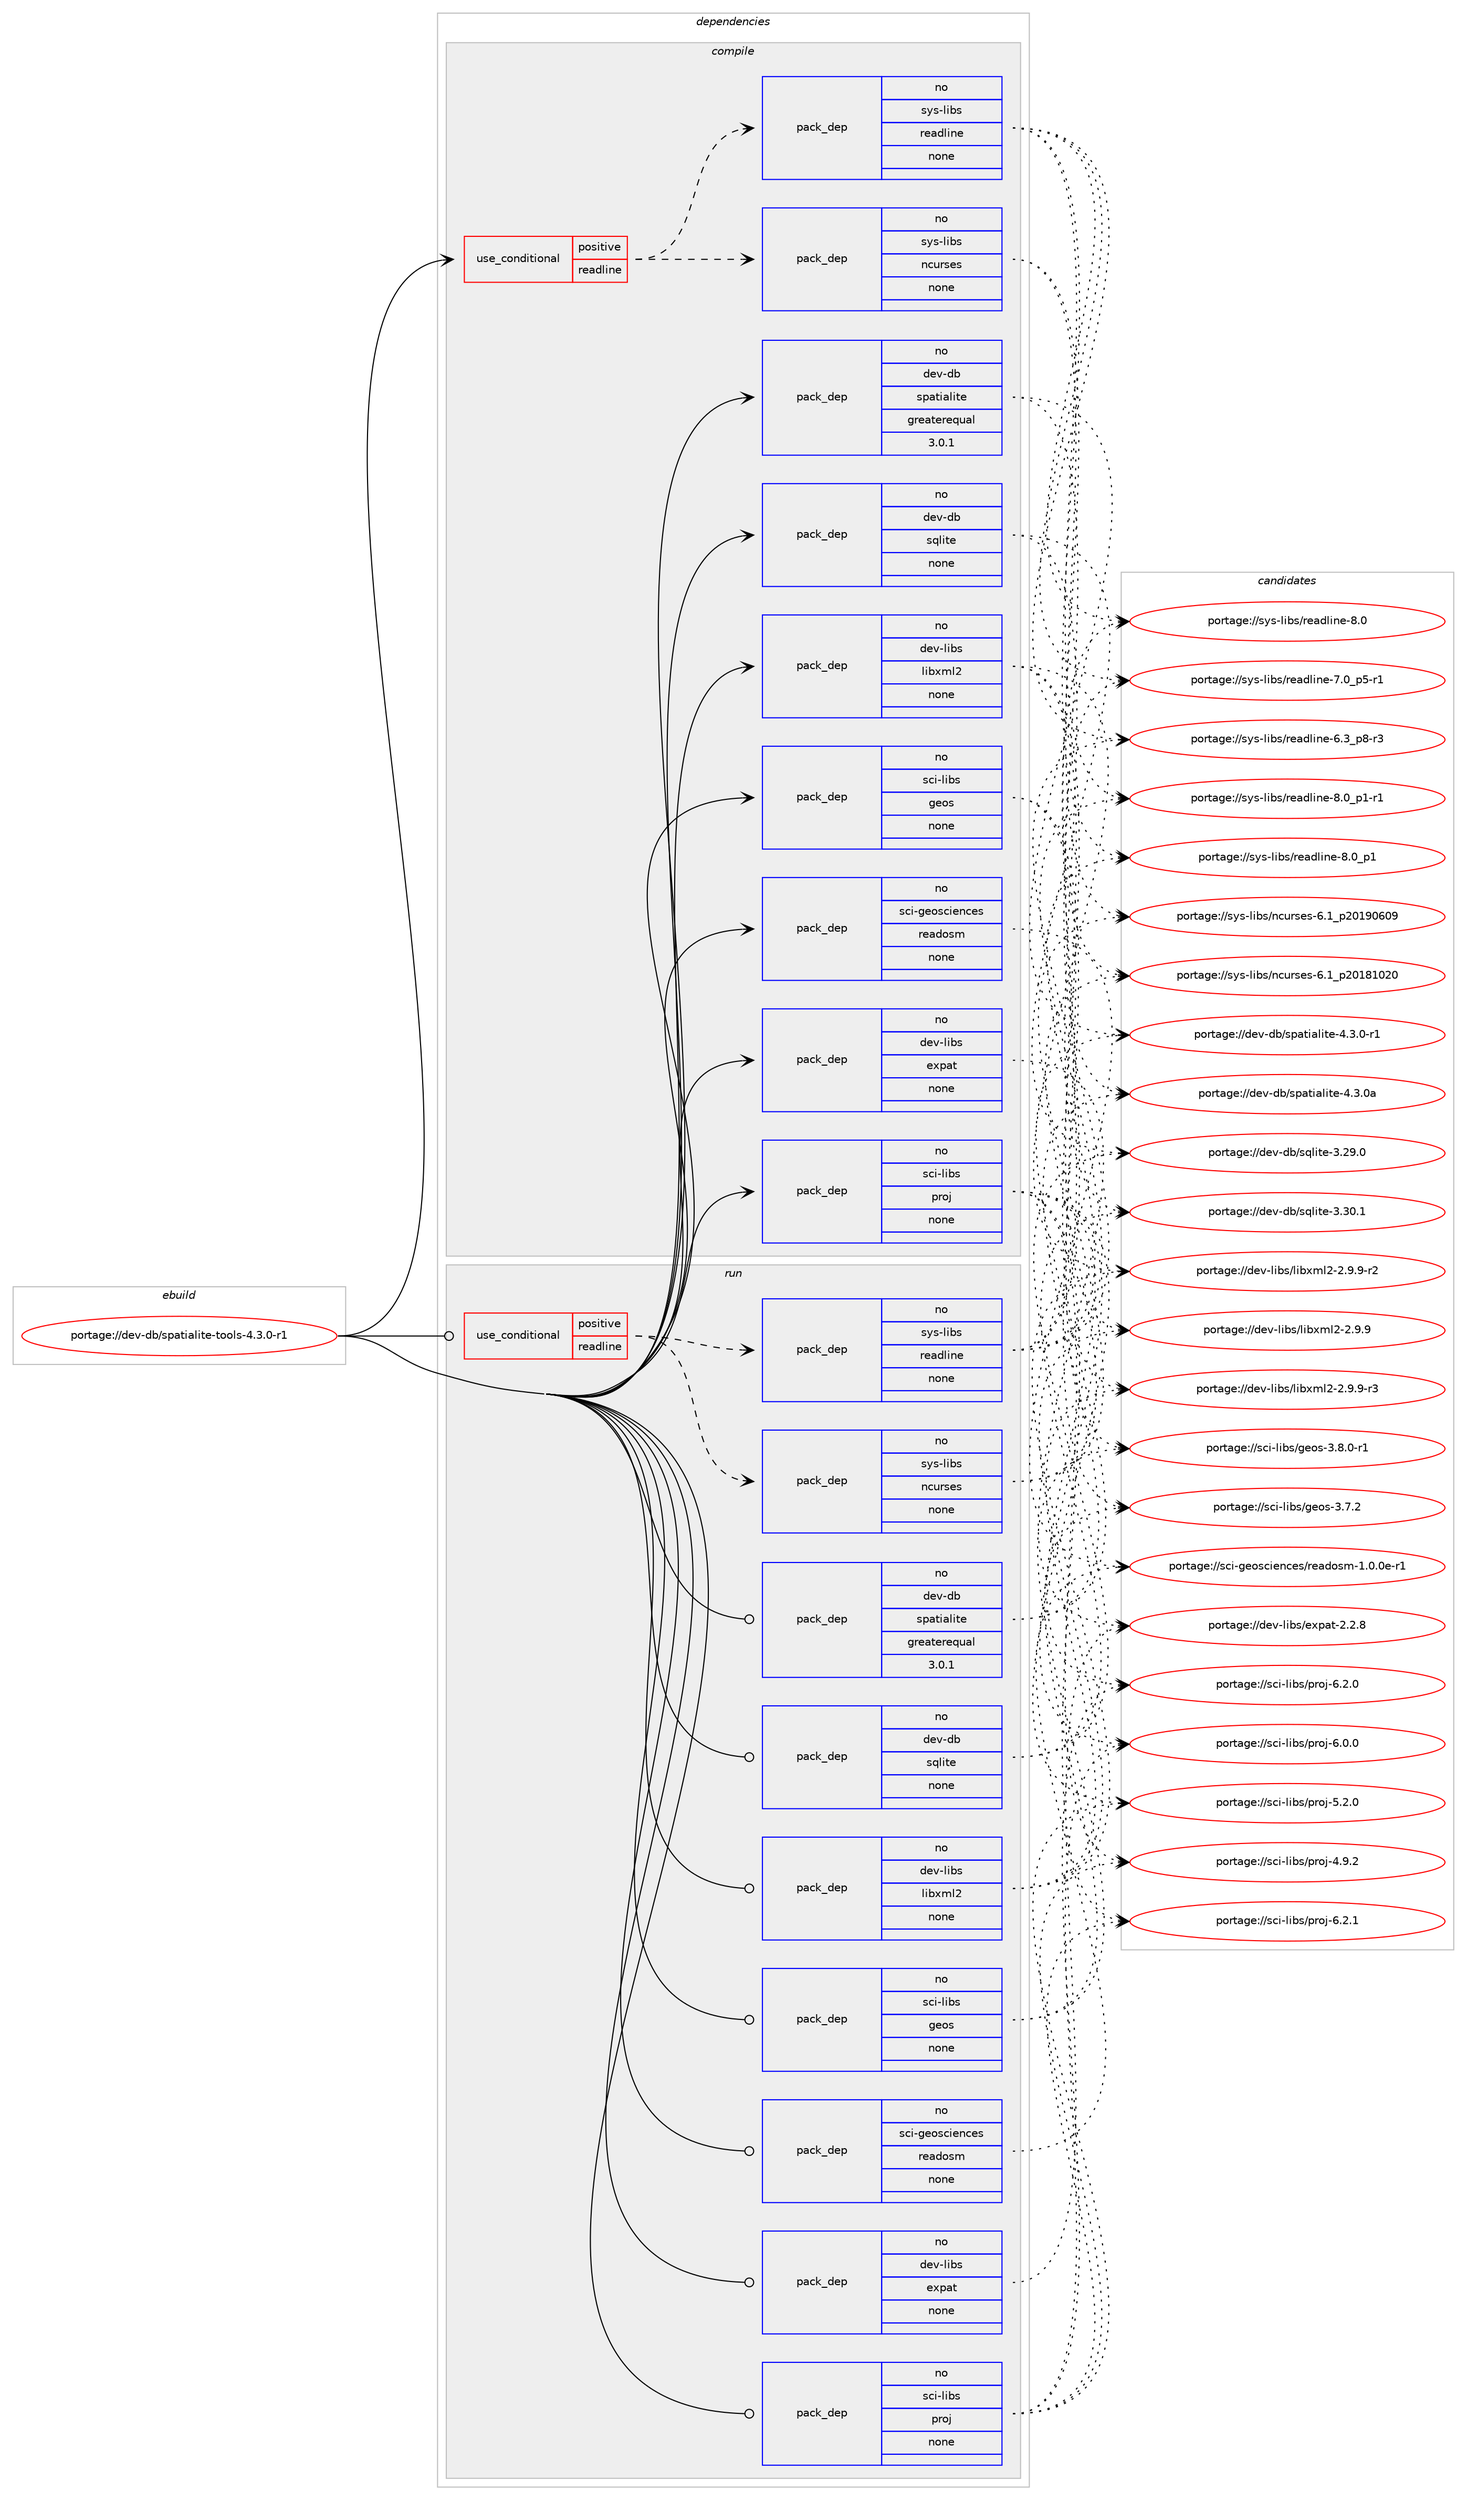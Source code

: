 digraph prolog {

# *************
# Graph options
# *************

newrank=true;
concentrate=true;
compound=true;
graph [rankdir=LR,fontname=Helvetica,fontsize=10,ranksep=1.5];#, ranksep=2.5, nodesep=0.2];
edge  [arrowhead=vee];
node  [fontname=Helvetica,fontsize=10];

# **********
# The ebuild
# **********

subgraph cluster_leftcol {
color=gray;
label=<<i>ebuild</i>>;
id [label="portage://dev-db/spatialite-tools-4.3.0-r1", color=red, width=4, href="../dev-db/spatialite-tools-4.3.0-r1.svg"];
}

# ****************
# The dependencies
# ****************

subgraph cluster_midcol {
color=gray;
label=<<i>dependencies</i>>;
subgraph cluster_compile {
fillcolor="#eeeeee";
style=filled;
label=<<i>compile</i>>;
subgraph cond135858 {
dependency576763 [label=<<TABLE BORDER="0" CELLBORDER="1" CELLSPACING="0" CELLPADDING="4"><TR><TD ROWSPAN="3" CELLPADDING="10">use_conditional</TD></TR><TR><TD>positive</TD></TR><TR><TD>readline</TD></TR></TABLE>>, shape=none, color=red];
subgraph pack433727 {
dependency576764 [label=<<TABLE BORDER="0" CELLBORDER="1" CELLSPACING="0" CELLPADDING="4" WIDTH="220"><TR><TD ROWSPAN="6" CELLPADDING="30">pack_dep</TD></TR><TR><TD WIDTH="110">no</TD></TR><TR><TD>sys-libs</TD></TR><TR><TD>ncurses</TD></TR><TR><TD>none</TD></TR><TR><TD></TD></TR></TABLE>>, shape=none, color=blue];
}
dependency576763:e -> dependency576764:w [weight=20,style="dashed",arrowhead="vee"];
subgraph pack433728 {
dependency576765 [label=<<TABLE BORDER="0" CELLBORDER="1" CELLSPACING="0" CELLPADDING="4" WIDTH="220"><TR><TD ROWSPAN="6" CELLPADDING="30">pack_dep</TD></TR><TR><TD WIDTH="110">no</TD></TR><TR><TD>sys-libs</TD></TR><TR><TD>readline</TD></TR><TR><TD>none</TD></TR><TR><TD></TD></TR></TABLE>>, shape=none, color=blue];
}
dependency576763:e -> dependency576765:w [weight=20,style="dashed",arrowhead="vee"];
}
id:e -> dependency576763:w [weight=20,style="solid",arrowhead="vee"];
subgraph pack433729 {
dependency576766 [label=<<TABLE BORDER="0" CELLBORDER="1" CELLSPACING="0" CELLPADDING="4" WIDTH="220"><TR><TD ROWSPAN="6" CELLPADDING="30">pack_dep</TD></TR><TR><TD WIDTH="110">no</TD></TR><TR><TD>dev-db</TD></TR><TR><TD>spatialite</TD></TR><TR><TD>greaterequal</TD></TR><TR><TD>3.0.1</TD></TR></TABLE>>, shape=none, color=blue];
}
id:e -> dependency576766:w [weight=20,style="solid",arrowhead="vee"];
subgraph pack433730 {
dependency576767 [label=<<TABLE BORDER="0" CELLBORDER="1" CELLSPACING="0" CELLPADDING="4" WIDTH="220"><TR><TD ROWSPAN="6" CELLPADDING="30">pack_dep</TD></TR><TR><TD WIDTH="110">no</TD></TR><TR><TD>dev-db</TD></TR><TR><TD>sqlite</TD></TR><TR><TD>none</TD></TR><TR><TD></TD></TR></TABLE>>, shape=none, color=blue];
}
id:e -> dependency576767:w [weight=20,style="solid",arrowhead="vee"];
subgraph pack433731 {
dependency576768 [label=<<TABLE BORDER="0" CELLBORDER="1" CELLSPACING="0" CELLPADDING="4" WIDTH="220"><TR><TD ROWSPAN="6" CELLPADDING="30">pack_dep</TD></TR><TR><TD WIDTH="110">no</TD></TR><TR><TD>dev-libs</TD></TR><TR><TD>expat</TD></TR><TR><TD>none</TD></TR><TR><TD></TD></TR></TABLE>>, shape=none, color=blue];
}
id:e -> dependency576768:w [weight=20,style="solid",arrowhead="vee"];
subgraph pack433732 {
dependency576769 [label=<<TABLE BORDER="0" CELLBORDER="1" CELLSPACING="0" CELLPADDING="4" WIDTH="220"><TR><TD ROWSPAN="6" CELLPADDING="30">pack_dep</TD></TR><TR><TD WIDTH="110">no</TD></TR><TR><TD>dev-libs</TD></TR><TR><TD>libxml2</TD></TR><TR><TD>none</TD></TR><TR><TD></TD></TR></TABLE>>, shape=none, color=blue];
}
id:e -> dependency576769:w [weight=20,style="solid",arrowhead="vee"];
subgraph pack433733 {
dependency576770 [label=<<TABLE BORDER="0" CELLBORDER="1" CELLSPACING="0" CELLPADDING="4" WIDTH="220"><TR><TD ROWSPAN="6" CELLPADDING="30">pack_dep</TD></TR><TR><TD WIDTH="110">no</TD></TR><TR><TD>sci-geosciences</TD></TR><TR><TD>readosm</TD></TR><TR><TD>none</TD></TR><TR><TD></TD></TR></TABLE>>, shape=none, color=blue];
}
id:e -> dependency576770:w [weight=20,style="solid",arrowhead="vee"];
subgraph pack433734 {
dependency576771 [label=<<TABLE BORDER="0" CELLBORDER="1" CELLSPACING="0" CELLPADDING="4" WIDTH="220"><TR><TD ROWSPAN="6" CELLPADDING="30">pack_dep</TD></TR><TR><TD WIDTH="110">no</TD></TR><TR><TD>sci-libs</TD></TR><TR><TD>geos</TD></TR><TR><TD>none</TD></TR><TR><TD></TD></TR></TABLE>>, shape=none, color=blue];
}
id:e -> dependency576771:w [weight=20,style="solid",arrowhead="vee"];
subgraph pack433735 {
dependency576772 [label=<<TABLE BORDER="0" CELLBORDER="1" CELLSPACING="0" CELLPADDING="4" WIDTH="220"><TR><TD ROWSPAN="6" CELLPADDING="30">pack_dep</TD></TR><TR><TD WIDTH="110">no</TD></TR><TR><TD>sci-libs</TD></TR><TR><TD>proj</TD></TR><TR><TD>none</TD></TR><TR><TD></TD></TR></TABLE>>, shape=none, color=blue];
}
id:e -> dependency576772:w [weight=20,style="solid",arrowhead="vee"];
}
subgraph cluster_compileandrun {
fillcolor="#eeeeee";
style=filled;
label=<<i>compile and run</i>>;
}
subgraph cluster_run {
fillcolor="#eeeeee";
style=filled;
label=<<i>run</i>>;
subgraph cond135859 {
dependency576773 [label=<<TABLE BORDER="0" CELLBORDER="1" CELLSPACING="0" CELLPADDING="4"><TR><TD ROWSPAN="3" CELLPADDING="10">use_conditional</TD></TR><TR><TD>positive</TD></TR><TR><TD>readline</TD></TR></TABLE>>, shape=none, color=red];
subgraph pack433736 {
dependency576774 [label=<<TABLE BORDER="0" CELLBORDER="1" CELLSPACING="0" CELLPADDING="4" WIDTH="220"><TR><TD ROWSPAN="6" CELLPADDING="30">pack_dep</TD></TR><TR><TD WIDTH="110">no</TD></TR><TR><TD>sys-libs</TD></TR><TR><TD>ncurses</TD></TR><TR><TD>none</TD></TR><TR><TD></TD></TR></TABLE>>, shape=none, color=blue];
}
dependency576773:e -> dependency576774:w [weight=20,style="dashed",arrowhead="vee"];
subgraph pack433737 {
dependency576775 [label=<<TABLE BORDER="0" CELLBORDER="1" CELLSPACING="0" CELLPADDING="4" WIDTH="220"><TR><TD ROWSPAN="6" CELLPADDING="30">pack_dep</TD></TR><TR><TD WIDTH="110">no</TD></TR><TR><TD>sys-libs</TD></TR><TR><TD>readline</TD></TR><TR><TD>none</TD></TR><TR><TD></TD></TR></TABLE>>, shape=none, color=blue];
}
dependency576773:e -> dependency576775:w [weight=20,style="dashed",arrowhead="vee"];
}
id:e -> dependency576773:w [weight=20,style="solid",arrowhead="odot"];
subgraph pack433738 {
dependency576776 [label=<<TABLE BORDER="0" CELLBORDER="1" CELLSPACING="0" CELLPADDING="4" WIDTH="220"><TR><TD ROWSPAN="6" CELLPADDING="30">pack_dep</TD></TR><TR><TD WIDTH="110">no</TD></TR><TR><TD>dev-db</TD></TR><TR><TD>spatialite</TD></TR><TR><TD>greaterequal</TD></TR><TR><TD>3.0.1</TD></TR></TABLE>>, shape=none, color=blue];
}
id:e -> dependency576776:w [weight=20,style="solid",arrowhead="odot"];
subgraph pack433739 {
dependency576777 [label=<<TABLE BORDER="0" CELLBORDER="1" CELLSPACING="0" CELLPADDING="4" WIDTH="220"><TR><TD ROWSPAN="6" CELLPADDING="30">pack_dep</TD></TR><TR><TD WIDTH="110">no</TD></TR><TR><TD>dev-db</TD></TR><TR><TD>sqlite</TD></TR><TR><TD>none</TD></TR><TR><TD></TD></TR></TABLE>>, shape=none, color=blue];
}
id:e -> dependency576777:w [weight=20,style="solid",arrowhead="odot"];
subgraph pack433740 {
dependency576778 [label=<<TABLE BORDER="0" CELLBORDER="1" CELLSPACING="0" CELLPADDING="4" WIDTH="220"><TR><TD ROWSPAN="6" CELLPADDING="30">pack_dep</TD></TR><TR><TD WIDTH="110">no</TD></TR><TR><TD>dev-libs</TD></TR><TR><TD>expat</TD></TR><TR><TD>none</TD></TR><TR><TD></TD></TR></TABLE>>, shape=none, color=blue];
}
id:e -> dependency576778:w [weight=20,style="solid",arrowhead="odot"];
subgraph pack433741 {
dependency576779 [label=<<TABLE BORDER="0" CELLBORDER="1" CELLSPACING="0" CELLPADDING="4" WIDTH="220"><TR><TD ROWSPAN="6" CELLPADDING="30">pack_dep</TD></TR><TR><TD WIDTH="110">no</TD></TR><TR><TD>dev-libs</TD></TR><TR><TD>libxml2</TD></TR><TR><TD>none</TD></TR><TR><TD></TD></TR></TABLE>>, shape=none, color=blue];
}
id:e -> dependency576779:w [weight=20,style="solid",arrowhead="odot"];
subgraph pack433742 {
dependency576780 [label=<<TABLE BORDER="0" CELLBORDER="1" CELLSPACING="0" CELLPADDING="4" WIDTH="220"><TR><TD ROWSPAN="6" CELLPADDING="30">pack_dep</TD></TR><TR><TD WIDTH="110">no</TD></TR><TR><TD>sci-geosciences</TD></TR><TR><TD>readosm</TD></TR><TR><TD>none</TD></TR><TR><TD></TD></TR></TABLE>>, shape=none, color=blue];
}
id:e -> dependency576780:w [weight=20,style="solid",arrowhead="odot"];
subgraph pack433743 {
dependency576781 [label=<<TABLE BORDER="0" CELLBORDER="1" CELLSPACING="0" CELLPADDING="4" WIDTH="220"><TR><TD ROWSPAN="6" CELLPADDING="30">pack_dep</TD></TR><TR><TD WIDTH="110">no</TD></TR><TR><TD>sci-libs</TD></TR><TR><TD>geos</TD></TR><TR><TD>none</TD></TR><TR><TD></TD></TR></TABLE>>, shape=none, color=blue];
}
id:e -> dependency576781:w [weight=20,style="solid",arrowhead="odot"];
subgraph pack433744 {
dependency576782 [label=<<TABLE BORDER="0" CELLBORDER="1" CELLSPACING="0" CELLPADDING="4" WIDTH="220"><TR><TD ROWSPAN="6" CELLPADDING="30">pack_dep</TD></TR><TR><TD WIDTH="110">no</TD></TR><TR><TD>sci-libs</TD></TR><TR><TD>proj</TD></TR><TR><TD>none</TD></TR><TR><TD></TD></TR></TABLE>>, shape=none, color=blue];
}
id:e -> dependency576782:w [weight=20,style="solid",arrowhead="odot"];
}
}

# **************
# The candidates
# **************

subgraph cluster_choices {
rank=same;
color=gray;
label=<<i>candidates</i>>;

subgraph choice433727 {
color=black;
nodesep=1;
choice1151211154510810598115471109911711411510111545544649951125048495748544857 [label="portage://sys-libs/ncurses-6.1_p20190609", color=red, width=4,href="../sys-libs/ncurses-6.1_p20190609.svg"];
choice1151211154510810598115471109911711411510111545544649951125048495649485048 [label="portage://sys-libs/ncurses-6.1_p20181020", color=red, width=4,href="../sys-libs/ncurses-6.1_p20181020.svg"];
dependency576764:e -> choice1151211154510810598115471109911711411510111545544649951125048495748544857:w [style=dotted,weight="100"];
dependency576764:e -> choice1151211154510810598115471109911711411510111545544649951125048495649485048:w [style=dotted,weight="100"];
}
subgraph choice433728 {
color=black;
nodesep=1;
choice115121115451081059811547114101971001081051101014556464895112494511449 [label="portage://sys-libs/readline-8.0_p1-r1", color=red, width=4,href="../sys-libs/readline-8.0_p1-r1.svg"];
choice11512111545108105981154711410197100108105110101455646489511249 [label="portage://sys-libs/readline-8.0_p1", color=red, width=4,href="../sys-libs/readline-8.0_p1.svg"];
choice1151211154510810598115471141019710010810511010145564648 [label="portage://sys-libs/readline-8.0", color=red, width=4,href="../sys-libs/readline-8.0.svg"];
choice115121115451081059811547114101971001081051101014555464895112534511449 [label="portage://sys-libs/readline-7.0_p5-r1", color=red, width=4,href="../sys-libs/readline-7.0_p5-r1.svg"];
choice115121115451081059811547114101971001081051101014554465195112564511451 [label="portage://sys-libs/readline-6.3_p8-r3", color=red, width=4,href="../sys-libs/readline-6.3_p8-r3.svg"];
dependency576765:e -> choice115121115451081059811547114101971001081051101014556464895112494511449:w [style=dotted,weight="100"];
dependency576765:e -> choice11512111545108105981154711410197100108105110101455646489511249:w [style=dotted,weight="100"];
dependency576765:e -> choice1151211154510810598115471141019710010810511010145564648:w [style=dotted,weight="100"];
dependency576765:e -> choice115121115451081059811547114101971001081051101014555464895112534511449:w [style=dotted,weight="100"];
dependency576765:e -> choice115121115451081059811547114101971001081051101014554465195112564511451:w [style=dotted,weight="100"];
}
subgraph choice433729 {
color=black;
nodesep=1;
choice100101118451009847115112971161059710810511610145524651464897 [label="portage://dev-db/spatialite-4.3.0a", color=red, width=4,href="../dev-db/spatialite-4.3.0a.svg"];
choice10010111845100984711511297116105971081051161014552465146484511449 [label="portage://dev-db/spatialite-4.3.0-r1", color=red, width=4,href="../dev-db/spatialite-4.3.0-r1.svg"];
dependency576766:e -> choice100101118451009847115112971161059710810511610145524651464897:w [style=dotted,weight="100"];
dependency576766:e -> choice10010111845100984711511297116105971081051161014552465146484511449:w [style=dotted,weight="100"];
}
subgraph choice433730 {
color=black;
nodesep=1;
choice10010111845100984711511310810511610145514651484649 [label="portage://dev-db/sqlite-3.30.1", color=red, width=4,href="../dev-db/sqlite-3.30.1.svg"];
choice10010111845100984711511310810511610145514650574648 [label="portage://dev-db/sqlite-3.29.0", color=red, width=4,href="../dev-db/sqlite-3.29.0.svg"];
dependency576767:e -> choice10010111845100984711511310810511610145514651484649:w [style=dotted,weight="100"];
dependency576767:e -> choice10010111845100984711511310810511610145514650574648:w [style=dotted,weight="100"];
}
subgraph choice433731 {
color=black;
nodesep=1;
choice10010111845108105981154710112011297116455046504656 [label="portage://dev-libs/expat-2.2.8", color=red, width=4,href="../dev-libs/expat-2.2.8.svg"];
dependency576768:e -> choice10010111845108105981154710112011297116455046504656:w [style=dotted,weight="100"];
}
subgraph choice433732 {
color=black;
nodesep=1;
choice10010111845108105981154710810598120109108504550465746574511451 [label="portage://dev-libs/libxml2-2.9.9-r3", color=red, width=4,href="../dev-libs/libxml2-2.9.9-r3.svg"];
choice10010111845108105981154710810598120109108504550465746574511450 [label="portage://dev-libs/libxml2-2.9.9-r2", color=red, width=4,href="../dev-libs/libxml2-2.9.9-r2.svg"];
choice1001011184510810598115471081059812010910850455046574657 [label="portage://dev-libs/libxml2-2.9.9", color=red, width=4,href="../dev-libs/libxml2-2.9.9.svg"];
dependency576769:e -> choice10010111845108105981154710810598120109108504550465746574511451:w [style=dotted,weight="100"];
dependency576769:e -> choice10010111845108105981154710810598120109108504550465746574511450:w [style=dotted,weight="100"];
dependency576769:e -> choice1001011184510810598115471081059812010910850455046574657:w [style=dotted,weight="100"];
}
subgraph choice433733 {
color=black;
nodesep=1;
choice1159910545103101111115991051011109910111547114101971001111151094549464846481014511449 [label="portage://sci-geosciences/readosm-1.0.0e-r1", color=red, width=4,href="../sci-geosciences/readosm-1.0.0e-r1.svg"];
dependency576770:e -> choice1159910545103101111115991051011109910111547114101971001111151094549464846481014511449:w [style=dotted,weight="100"];
}
subgraph choice433734 {
color=black;
nodesep=1;
choice115991054510810598115471031011111154551465646484511449 [label="portage://sci-libs/geos-3.8.0-r1", color=red, width=4,href="../sci-libs/geos-3.8.0-r1.svg"];
choice11599105451081059811547103101111115455146554650 [label="portage://sci-libs/geos-3.7.2", color=red, width=4,href="../sci-libs/geos-3.7.2.svg"];
dependency576771:e -> choice115991054510810598115471031011111154551465646484511449:w [style=dotted,weight="100"];
dependency576771:e -> choice11599105451081059811547103101111115455146554650:w [style=dotted,weight="100"];
}
subgraph choice433735 {
color=black;
nodesep=1;
choice11599105451081059811547112114111106455446504649 [label="portage://sci-libs/proj-6.2.1", color=red, width=4,href="../sci-libs/proj-6.2.1.svg"];
choice11599105451081059811547112114111106455446504648 [label="portage://sci-libs/proj-6.2.0", color=red, width=4,href="../sci-libs/proj-6.2.0.svg"];
choice11599105451081059811547112114111106455446484648 [label="portage://sci-libs/proj-6.0.0", color=red, width=4,href="../sci-libs/proj-6.0.0.svg"];
choice11599105451081059811547112114111106455346504648 [label="portage://sci-libs/proj-5.2.0", color=red, width=4,href="../sci-libs/proj-5.2.0.svg"];
choice11599105451081059811547112114111106455246574650 [label="portage://sci-libs/proj-4.9.2", color=red, width=4,href="../sci-libs/proj-4.9.2.svg"];
dependency576772:e -> choice11599105451081059811547112114111106455446504649:w [style=dotted,weight="100"];
dependency576772:e -> choice11599105451081059811547112114111106455446504648:w [style=dotted,weight="100"];
dependency576772:e -> choice11599105451081059811547112114111106455446484648:w [style=dotted,weight="100"];
dependency576772:e -> choice11599105451081059811547112114111106455346504648:w [style=dotted,weight="100"];
dependency576772:e -> choice11599105451081059811547112114111106455246574650:w [style=dotted,weight="100"];
}
subgraph choice433736 {
color=black;
nodesep=1;
choice1151211154510810598115471109911711411510111545544649951125048495748544857 [label="portage://sys-libs/ncurses-6.1_p20190609", color=red, width=4,href="../sys-libs/ncurses-6.1_p20190609.svg"];
choice1151211154510810598115471109911711411510111545544649951125048495649485048 [label="portage://sys-libs/ncurses-6.1_p20181020", color=red, width=4,href="../sys-libs/ncurses-6.1_p20181020.svg"];
dependency576774:e -> choice1151211154510810598115471109911711411510111545544649951125048495748544857:w [style=dotted,weight="100"];
dependency576774:e -> choice1151211154510810598115471109911711411510111545544649951125048495649485048:w [style=dotted,weight="100"];
}
subgraph choice433737 {
color=black;
nodesep=1;
choice115121115451081059811547114101971001081051101014556464895112494511449 [label="portage://sys-libs/readline-8.0_p1-r1", color=red, width=4,href="../sys-libs/readline-8.0_p1-r1.svg"];
choice11512111545108105981154711410197100108105110101455646489511249 [label="portage://sys-libs/readline-8.0_p1", color=red, width=4,href="../sys-libs/readline-8.0_p1.svg"];
choice1151211154510810598115471141019710010810511010145564648 [label="portage://sys-libs/readline-8.0", color=red, width=4,href="../sys-libs/readline-8.0.svg"];
choice115121115451081059811547114101971001081051101014555464895112534511449 [label="portage://sys-libs/readline-7.0_p5-r1", color=red, width=4,href="../sys-libs/readline-7.0_p5-r1.svg"];
choice115121115451081059811547114101971001081051101014554465195112564511451 [label="portage://sys-libs/readline-6.3_p8-r3", color=red, width=4,href="../sys-libs/readline-6.3_p8-r3.svg"];
dependency576775:e -> choice115121115451081059811547114101971001081051101014556464895112494511449:w [style=dotted,weight="100"];
dependency576775:e -> choice11512111545108105981154711410197100108105110101455646489511249:w [style=dotted,weight="100"];
dependency576775:e -> choice1151211154510810598115471141019710010810511010145564648:w [style=dotted,weight="100"];
dependency576775:e -> choice115121115451081059811547114101971001081051101014555464895112534511449:w [style=dotted,weight="100"];
dependency576775:e -> choice115121115451081059811547114101971001081051101014554465195112564511451:w [style=dotted,weight="100"];
}
subgraph choice433738 {
color=black;
nodesep=1;
choice100101118451009847115112971161059710810511610145524651464897 [label="portage://dev-db/spatialite-4.3.0a", color=red, width=4,href="../dev-db/spatialite-4.3.0a.svg"];
choice10010111845100984711511297116105971081051161014552465146484511449 [label="portage://dev-db/spatialite-4.3.0-r1", color=red, width=4,href="../dev-db/spatialite-4.3.0-r1.svg"];
dependency576776:e -> choice100101118451009847115112971161059710810511610145524651464897:w [style=dotted,weight="100"];
dependency576776:e -> choice10010111845100984711511297116105971081051161014552465146484511449:w [style=dotted,weight="100"];
}
subgraph choice433739 {
color=black;
nodesep=1;
choice10010111845100984711511310810511610145514651484649 [label="portage://dev-db/sqlite-3.30.1", color=red, width=4,href="../dev-db/sqlite-3.30.1.svg"];
choice10010111845100984711511310810511610145514650574648 [label="portage://dev-db/sqlite-3.29.0", color=red, width=4,href="../dev-db/sqlite-3.29.0.svg"];
dependency576777:e -> choice10010111845100984711511310810511610145514651484649:w [style=dotted,weight="100"];
dependency576777:e -> choice10010111845100984711511310810511610145514650574648:w [style=dotted,weight="100"];
}
subgraph choice433740 {
color=black;
nodesep=1;
choice10010111845108105981154710112011297116455046504656 [label="portage://dev-libs/expat-2.2.8", color=red, width=4,href="../dev-libs/expat-2.2.8.svg"];
dependency576778:e -> choice10010111845108105981154710112011297116455046504656:w [style=dotted,weight="100"];
}
subgraph choice433741 {
color=black;
nodesep=1;
choice10010111845108105981154710810598120109108504550465746574511451 [label="portage://dev-libs/libxml2-2.9.9-r3", color=red, width=4,href="../dev-libs/libxml2-2.9.9-r3.svg"];
choice10010111845108105981154710810598120109108504550465746574511450 [label="portage://dev-libs/libxml2-2.9.9-r2", color=red, width=4,href="../dev-libs/libxml2-2.9.9-r2.svg"];
choice1001011184510810598115471081059812010910850455046574657 [label="portage://dev-libs/libxml2-2.9.9", color=red, width=4,href="../dev-libs/libxml2-2.9.9.svg"];
dependency576779:e -> choice10010111845108105981154710810598120109108504550465746574511451:w [style=dotted,weight="100"];
dependency576779:e -> choice10010111845108105981154710810598120109108504550465746574511450:w [style=dotted,weight="100"];
dependency576779:e -> choice1001011184510810598115471081059812010910850455046574657:w [style=dotted,weight="100"];
}
subgraph choice433742 {
color=black;
nodesep=1;
choice1159910545103101111115991051011109910111547114101971001111151094549464846481014511449 [label="portage://sci-geosciences/readosm-1.0.0e-r1", color=red, width=4,href="../sci-geosciences/readosm-1.0.0e-r1.svg"];
dependency576780:e -> choice1159910545103101111115991051011109910111547114101971001111151094549464846481014511449:w [style=dotted,weight="100"];
}
subgraph choice433743 {
color=black;
nodesep=1;
choice115991054510810598115471031011111154551465646484511449 [label="portage://sci-libs/geos-3.8.0-r1", color=red, width=4,href="../sci-libs/geos-3.8.0-r1.svg"];
choice11599105451081059811547103101111115455146554650 [label="portage://sci-libs/geos-3.7.2", color=red, width=4,href="../sci-libs/geos-3.7.2.svg"];
dependency576781:e -> choice115991054510810598115471031011111154551465646484511449:w [style=dotted,weight="100"];
dependency576781:e -> choice11599105451081059811547103101111115455146554650:w [style=dotted,weight="100"];
}
subgraph choice433744 {
color=black;
nodesep=1;
choice11599105451081059811547112114111106455446504649 [label="portage://sci-libs/proj-6.2.1", color=red, width=4,href="../sci-libs/proj-6.2.1.svg"];
choice11599105451081059811547112114111106455446504648 [label="portage://sci-libs/proj-6.2.0", color=red, width=4,href="../sci-libs/proj-6.2.0.svg"];
choice11599105451081059811547112114111106455446484648 [label="portage://sci-libs/proj-6.0.0", color=red, width=4,href="../sci-libs/proj-6.0.0.svg"];
choice11599105451081059811547112114111106455346504648 [label="portage://sci-libs/proj-5.2.0", color=red, width=4,href="../sci-libs/proj-5.2.0.svg"];
choice11599105451081059811547112114111106455246574650 [label="portage://sci-libs/proj-4.9.2", color=red, width=4,href="../sci-libs/proj-4.9.2.svg"];
dependency576782:e -> choice11599105451081059811547112114111106455446504649:w [style=dotted,weight="100"];
dependency576782:e -> choice11599105451081059811547112114111106455446504648:w [style=dotted,weight="100"];
dependency576782:e -> choice11599105451081059811547112114111106455446484648:w [style=dotted,weight="100"];
dependency576782:e -> choice11599105451081059811547112114111106455346504648:w [style=dotted,weight="100"];
dependency576782:e -> choice11599105451081059811547112114111106455246574650:w [style=dotted,weight="100"];
}
}

}
